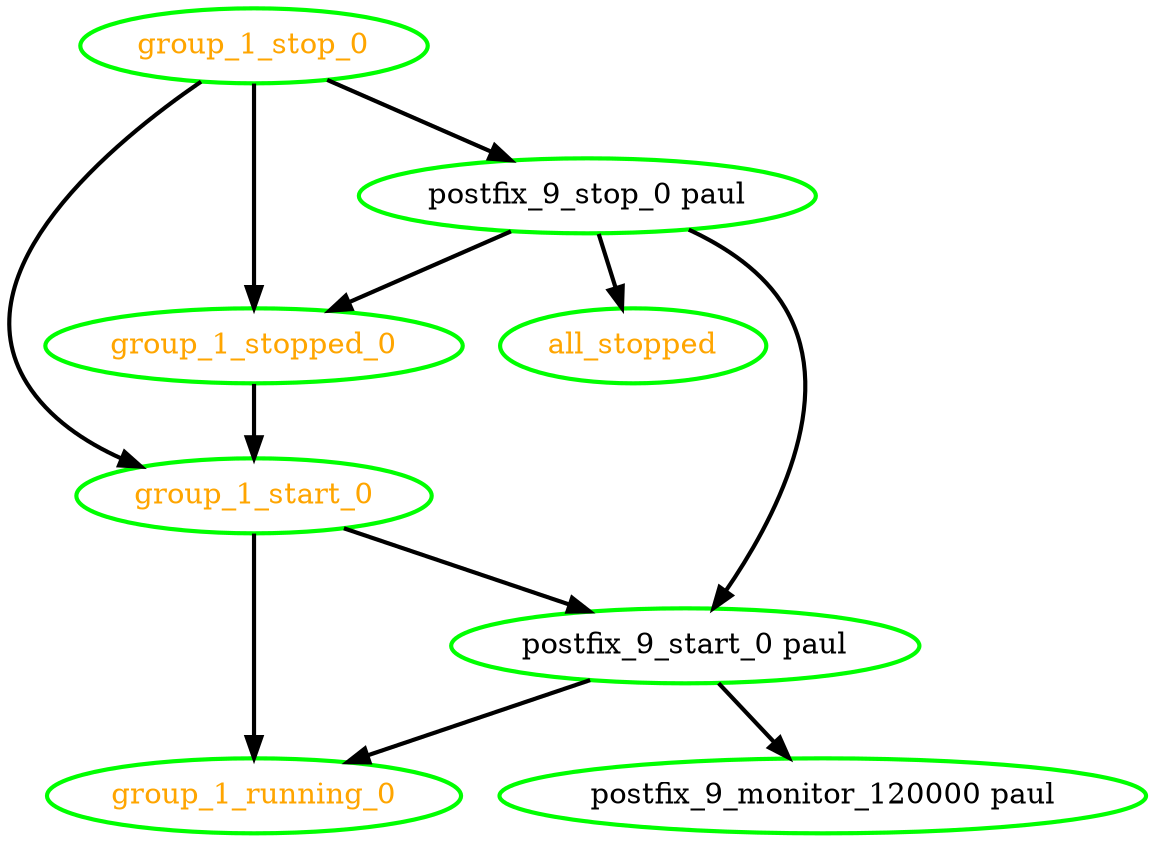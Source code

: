  digraph "g" {
"all_stopped" [ style=bold color="green" fontcolor="orange"  ]
"group_1_running_0" [ style=bold color="green" fontcolor="orange" ]
"group_1_start_0" -> "group_1_running_0" [ style = bold]
"group_1_start_0" -> "postfix_9_start_0 paul" [ style = bold]
"group_1_start_0" [ style=bold color="green" fontcolor="orange"  ]
"group_1_stop_0" -> "group_1_start_0" [ style = bold]
"group_1_stop_0" -> "group_1_stopped_0" [ style = bold]
"group_1_stop_0" -> "postfix_9_stop_0 paul" [ style = bold]
"group_1_stop_0" [ style=bold color="green" fontcolor="orange"  ]
"group_1_stopped_0" -> "group_1_start_0" [ style = bold]
"group_1_stopped_0" [ style=bold color="green" fontcolor="orange"  ]
"postfix_9_monitor_120000 paul" [ style=bold color="green" fontcolor="black" ]
"postfix_9_start_0 paul" -> "group_1_running_0" [ style = bold]
"postfix_9_start_0 paul" -> "postfix_9_monitor_120000 paul" [ style = bold]
"postfix_9_start_0 paul" [ style=bold color="green" fontcolor="black" ]
"postfix_9_stop_0 paul" -> "all_stopped" [ style = bold]
"postfix_9_stop_0 paul" -> "group_1_stopped_0" [ style = bold]
"postfix_9_stop_0 paul" -> "postfix_9_start_0 paul" [ style = bold]
"postfix_9_stop_0 paul" [ style=bold color="green" fontcolor="black" ]
}
